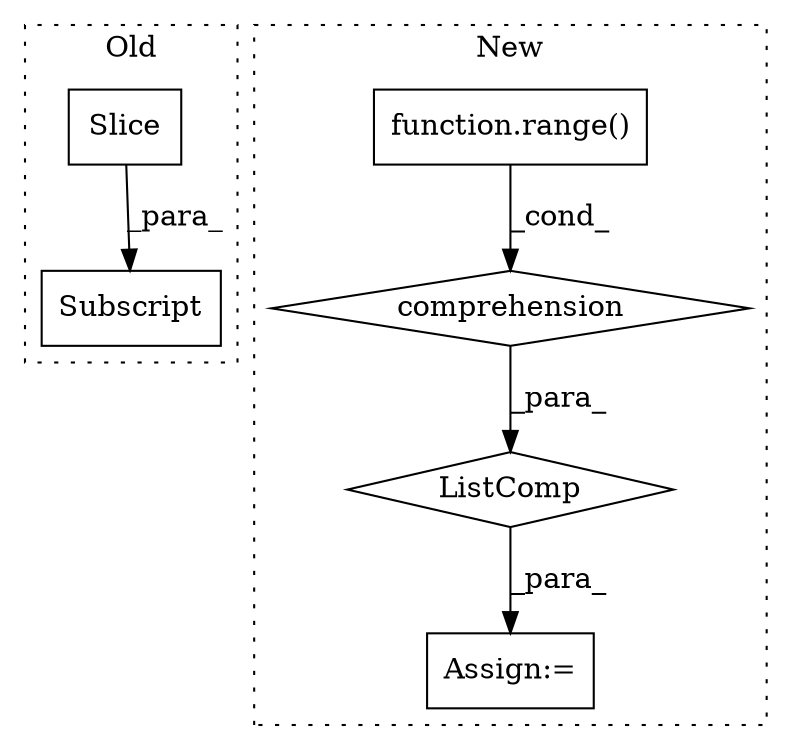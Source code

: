 digraph G {
subgraph cluster0 {
1 [label="Slice" a="80" s="3041" l="13" shape="box"];
3 [label="Subscript" a="63" s="3034,0" l="21,0" shape="box"];
label = "Old";
style="dotted";
}
subgraph cluster1 {
2 [label="function.range()" a="75" s="3175,3187" l="6,1" shape="box"];
4 [label="comprehension" a="45" s="3165" l="3" shape="diamond"];
5 [label="ListComp" a="106" s="3132" l="57" shape="diamond"];
6 [label="Assign:=" a="68" s="3128" l="4" shape="box"];
label = "New";
style="dotted";
}
1 -> 3 [label="_para_"];
2 -> 4 [label="_cond_"];
4 -> 5 [label="_para_"];
5 -> 6 [label="_para_"];
}